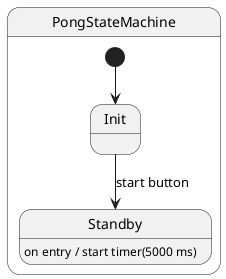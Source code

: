@startuml
state PongStateMachine {
    [*] --> Init
    Init --> Standby : start button
    Standby : on entry / start timer(5000 ms)
}
@enduml